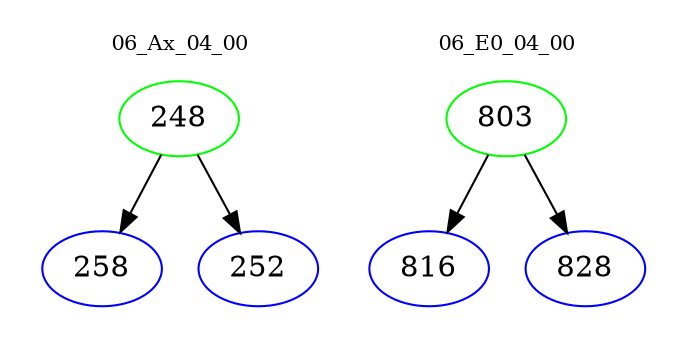 digraph{
subgraph cluster_0 {
color = white
label = "06_Ax_04_00";
fontsize=10;
T0_248 [label="248", color="green"]
T0_248 -> T0_258 [color="black"]
T0_258 [label="258", color="blue"]
T0_248 -> T0_252 [color="black"]
T0_252 [label="252", color="blue"]
}
subgraph cluster_1 {
color = white
label = "06_E0_04_00";
fontsize=10;
T1_803 [label="803", color="green"]
T1_803 -> T1_816 [color="black"]
T1_816 [label="816", color="blue"]
T1_803 -> T1_828 [color="black"]
T1_828 [label="828", color="blue"]
}
}
